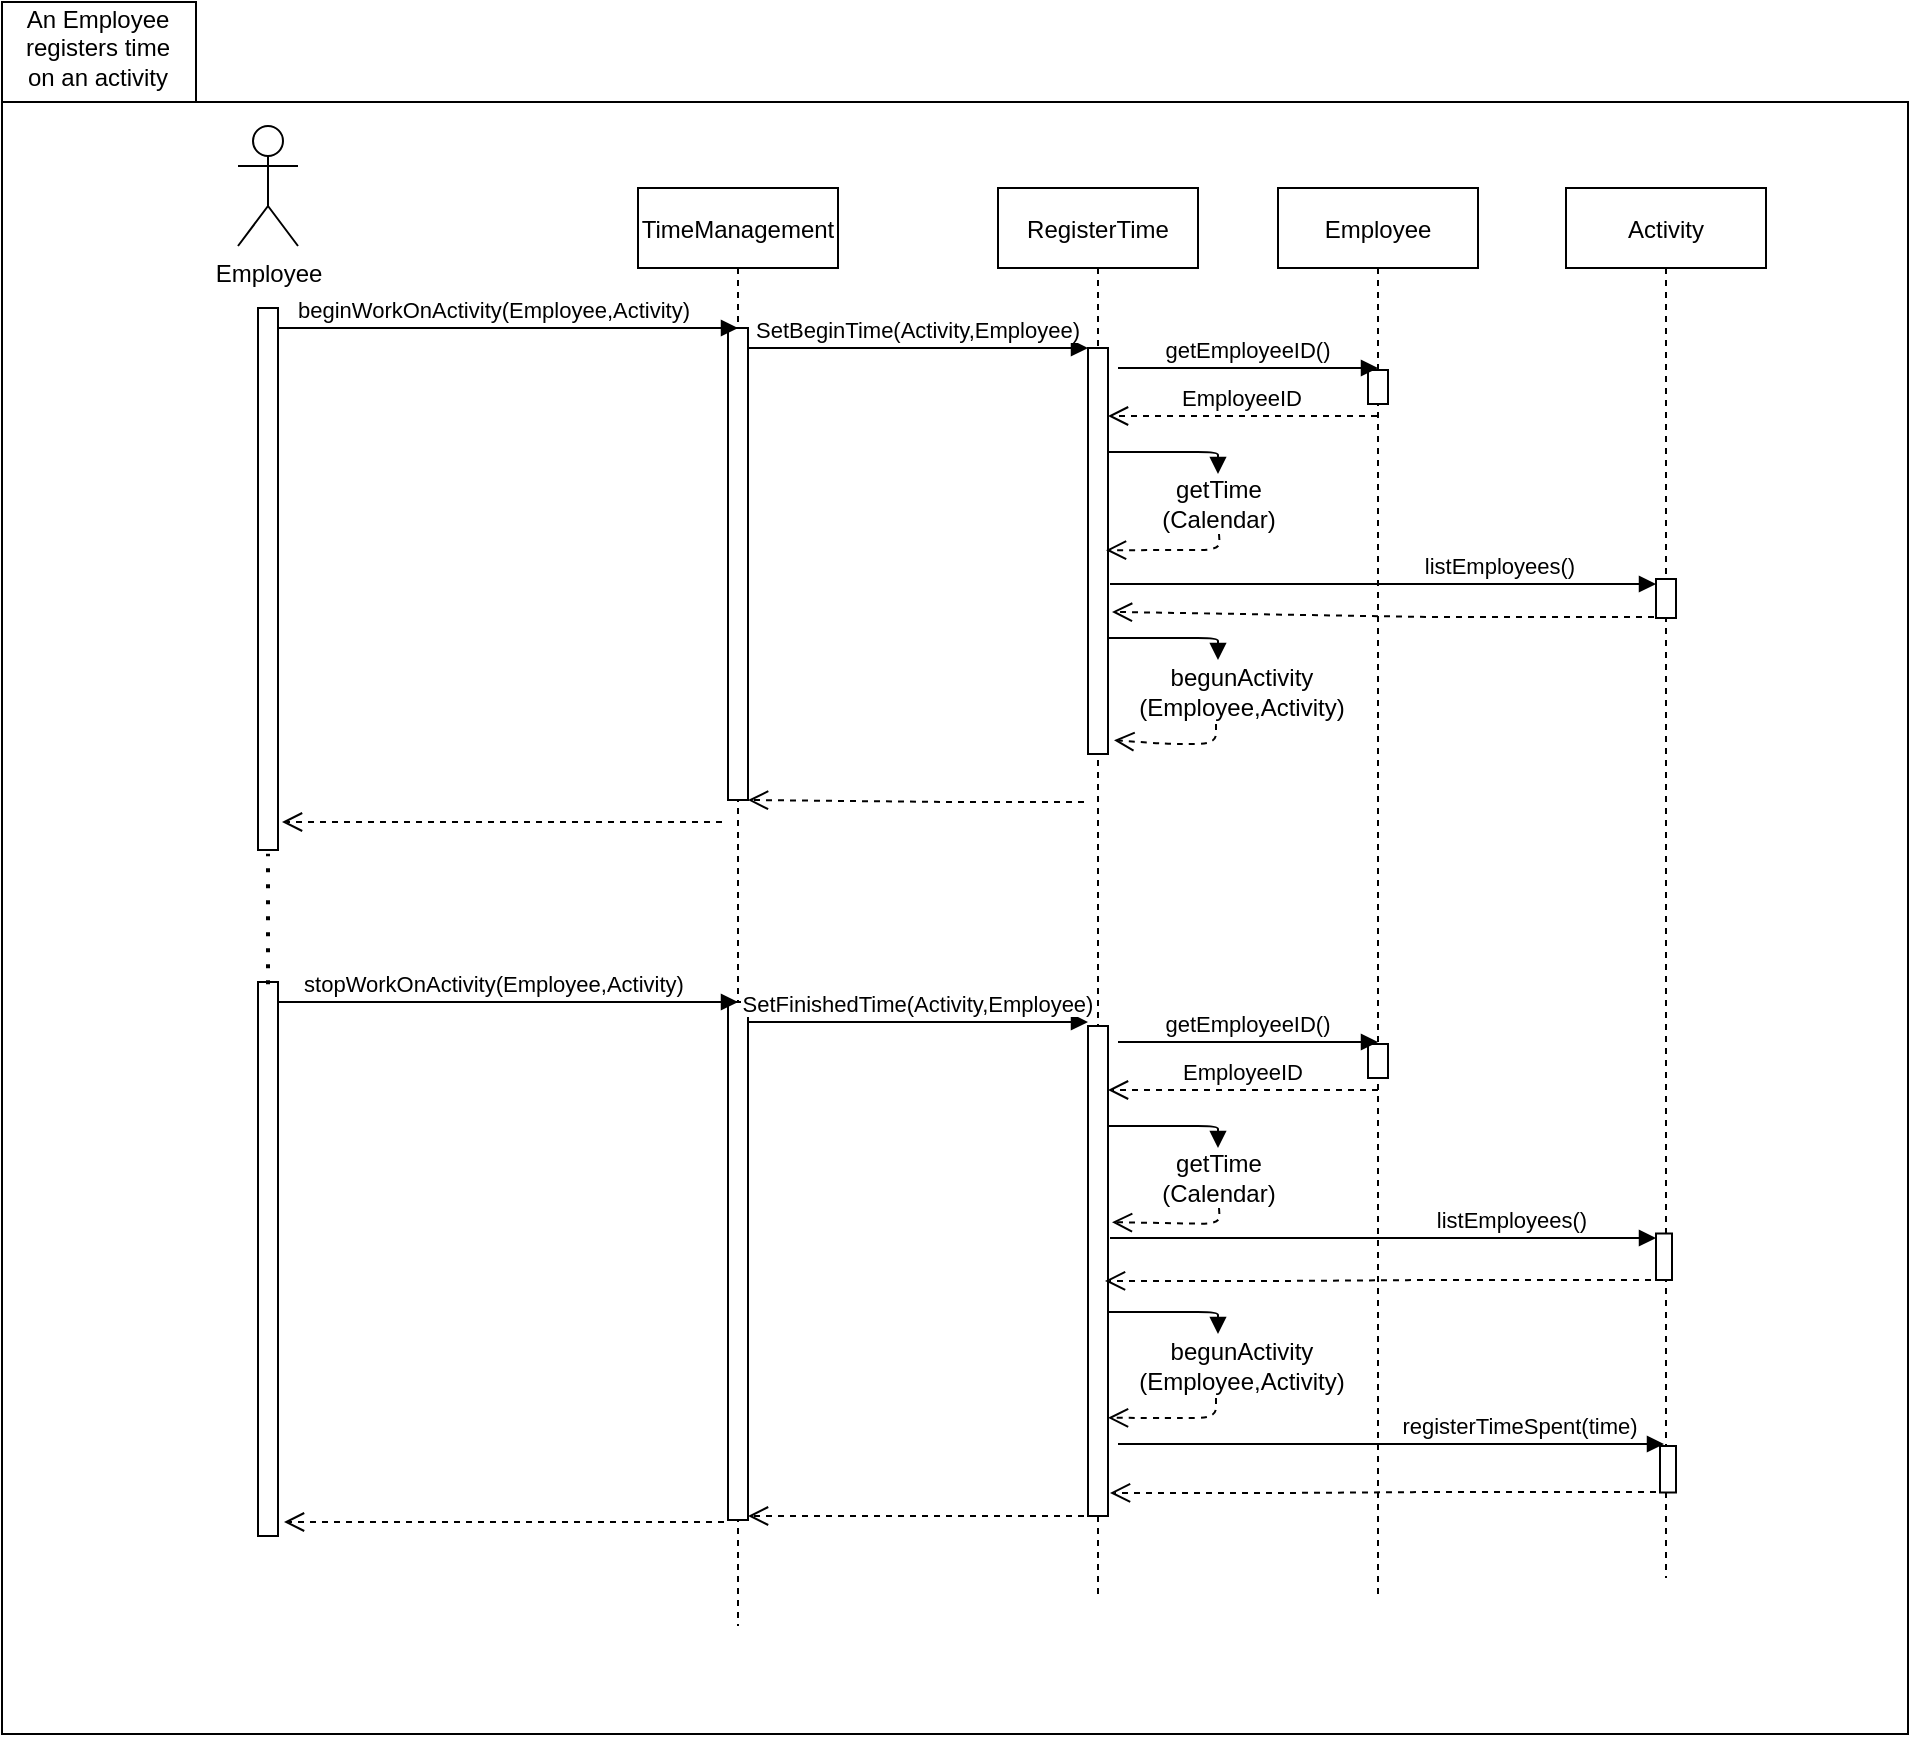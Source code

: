 <mxfile version="14.4.9" type="github">
  <diagram id="kgpKYQtTHZ0yAKxKKP6v" name="Page-1">
    <mxGraphModel dx="1980" dy="1279" grid="0" gridSize="10" guides="1" tooltips="1" connect="1" arrows="1" fold="1" page="0" pageScale="1" pageWidth="850" pageHeight="1100" math="0" shadow="0">
      <root>
        <mxCell id="0" />
        <mxCell id="1" parent="0" />
        <mxCell id="GEfkpnBCydYt2Uem3Nhz-18" value="" style="shape=folder;fontStyle=1;spacingTop=10;tabWidth=97;tabHeight=50;tabPosition=left;html=1;" parent="1" vertex="1">
          <mxGeometry x="-198" y="-13" width="953" height="866" as="geometry" />
        </mxCell>
        <mxCell id="3nuBFxr9cyL0pnOWT2aG-1" value="TimeManagement" style="shape=umlLifeline;perimeter=lifelinePerimeter;container=1;collapsible=0;recursiveResize=0;rounded=0;shadow=0;strokeWidth=1;" parent="1" vertex="1">
          <mxGeometry x="120" y="80" width="100" height="719" as="geometry" />
        </mxCell>
        <mxCell id="3nuBFxr9cyL0pnOWT2aG-2" value="" style="points=[];perimeter=orthogonalPerimeter;rounded=0;shadow=0;strokeWidth=1;" parent="3nuBFxr9cyL0pnOWT2aG-1" vertex="1">
          <mxGeometry x="45" y="70" width="10" height="236" as="geometry" />
        </mxCell>
        <mxCell id="XJ2rWfy9zvPIhmqtdK8Y-41" value="" style="points=[];perimeter=orthogonalPerimeter;rounded=0;shadow=0;strokeWidth=1;" vertex="1" parent="3nuBFxr9cyL0pnOWT2aG-1">
          <mxGeometry x="45" y="407" width="10" height="259" as="geometry" />
        </mxCell>
        <mxCell id="3nuBFxr9cyL0pnOWT2aG-5" value="RegisterTime" style="shape=umlLifeline;perimeter=lifelinePerimeter;container=1;collapsible=0;recursiveResize=0;rounded=0;shadow=0;strokeWidth=1;" parent="1" vertex="1">
          <mxGeometry x="300" y="80" width="100" height="705" as="geometry" />
        </mxCell>
        <mxCell id="3nuBFxr9cyL0pnOWT2aG-6" value="" style="points=[];perimeter=orthogonalPerimeter;rounded=0;shadow=0;strokeWidth=1;" parent="3nuBFxr9cyL0pnOWT2aG-5" vertex="1">
          <mxGeometry x="45" y="80" width="10" height="203" as="geometry" />
        </mxCell>
        <mxCell id="XJ2rWfy9zvPIhmqtdK8Y-42" value="" style="points=[];perimeter=orthogonalPerimeter;rounded=0;shadow=0;strokeWidth=1;" vertex="1" parent="3nuBFxr9cyL0pnOWT2aG-5">
          <mxGeometry x="45" y="419" width="10" height="245" as="geometry" />
        </mxCell>
        <mxCell id="3nuBFxr9cyL0pnOWT2aG-7" value="" style="verticalAlign=bottom;endArrow=open;dashed=1;endSize=8;shadow=0;strokeWidth=1;" parent="1" target="3nuBFxr9cyL0pnOWT2aG-2" edge="1">
          <mxGeometry relative="1" as="geometry">
            <mxPoint x="275" y="236" as="targetPoint" />
            <mxPoint x="343" y="387" as="sourcePoint" />
            <Array as="points">
              <mxPoint x="276" y="387" />
            </Array>
          </mxGeometry>
        </mxCell>
        <mxCell id="3nuBFxr9cyL0pnOWT2aG-8" value="SetBeginTime(Activity,Employee)" style="verticalAlign=bottom;endArrow=block;entryX=0;entryY=0;shadow=0;strokeWidth=1;" parent="1" source="3nuBFxr9cyL0pnOWT2aG-2" target="3nuBFxr9cyL0pnOWT2aG-6" edge="1">
          <mxGeometry relative="1" as="geometry">
            <mxPoint x="275" y="160" as="sourcePoint" />
          </mxGeometry>
        </mxCell>
        <mxCell id="GEfkpnBCydYt2Uem3Nhz-1" value="Employee" style="shape=umlLifeline;perimeter=lifelinePerimeter;container=1;collapsible=0;recursiveResize=0;rounded=0;shadow=0;strokeWidth=1;" parent="1" vertex="1">
          <mxGeometry x="440" y="80" width="100" height="705" as="geometry" />
        </mxCell>
        <mxCell id="GEfkpnBCydYt2Uem3Nhz-2" value="" style="points=[];perimeter=orthogonalPerimeter;rounded=0;shadow=0;strokeWidth=1;" parent="GEfkpnBCydYt2Uem3Nhz-1" vertex="1">
          <mxGeometry x="45" y="91" width="10" height="17" as="geometry" />
        </mxCell>
        <mxCell id="XJ2rWfy9zvPIhmqtdK8Y-43" value="" style="points=[];perimeter=orthogonalPerimeter;rounded=0;shadow=0;strokeWidth=1;" vertex="1" parent="GEfkpnBCydYt2Uem3Nhz-1">
          <mxGeometry x="45" y="428" width="10" height="17" as="geometry" />
        </mxCell>
        <mxCell id="GEfkpnBCydYt2Uem3Nhz-9" value="beginWorkOnActivity(Employee,Activity)" style="verticalAlign=bottom;endArrow=block;entryX=0;entryY=0;shadow=0;strokeWidth=1;" parent="1" edge="1">
          <mxGeometry x="-0.059" relative="1" as="geometry">
            <mxPoint x="-60" y="150" as="sourcePoint" />
            <mxPoint x="170" y="150.0" as="targetPoint" />
            <mxPoint as="offset" />
          </mxGeometry>
        </mxCell>
        <mxCell id="GEfkpnBCydYt2Uem3Nhz-11" value="getEmployeeID()" style="verticalAlign=bottom;endArrow=block;shadow=0;strokeWidth=1;" parent="1" edge="1">
          <mxGeometry relative="1" as="geometry">
            <mxPoint x="360" y="170.0" as="sourcePoint" />
            <mxPoint x="490" y="170" as="targetPoint" />
          </mxGeometry>
        </mxCell>
        <mxCell id="GEfkpnBCydYt2Uem3Nhz-12" value="EmployeeID" style="verticalAlign=bottom;endArrow=open;dashed=1;endSize=8;shadow=0;strokeWidth=1;" parent="1" edge="1" target="3nuBFxr9cyL0pnOWT2aG-6" source="GEfkpnBCydYt2Uem3Nhz-1">
          <mxGeometry relative="1" as="geometry">
            <mxPoint x="360" y="210" as="targetPoint" />
            <mxPoint x="490" y="210.0" as="sourcePoint" />
            <Array as="points">
              <mxPoint x="462" y="194" />
              <mxPoint x="378" y="194" />
            </Array>
          </mxGeometry>
        </mxCell>
        <mxCell id="GEfkpnBCydYt2Uem3Nhz-13" value="Employee" style="shape=umlActor;verticalLabelPosition=bottom;verticalAlign=top;html=1;outlineConnect=0;" parent="1" vertex="1">
          <mxGeometry x="-80" y="49" width="30" height="60" as="geometry" />
        </mxCell>
        <mxCell id="GEfkpnBCydYt2Uem3Nhz-16" value="" style="points=[];perimeter=orthogonalPerimeter;rounded=0;shadow=0;strokeWidth=1;" parent="1" vertex="1">
          <mxGeometry x="-70" y="140" width="10" height="271" as="geometry" />
        </mxCell>
        <mxCell id="GEfkpnBCydYt2Uem3Nhz-17" value="" style="verticalAlign=bottom;endArrow=open;dashed=1;endSize=8;exitX=0;exitY=0.95;shadow=0;strokeWidth=1;" parent="1" edge="1">
          <mxGeometry relative="1" as="geometry">
            <mxPoint x="-58" y="397" as="targetPoint" />
            <mxPoint x="162" y="397.0" as="sourcePoint" />
          </mxGeometry>
        </mxCell>
        <mxCell id="GEfkpnBCydYt2Uem3Nhz-19" value="An Employee registers time on an activity" style="text;html=1;strokeColor=none;fillColor=none;align=center;verticalAlign=middle;whiteSpace=wrap;rounded=0;" parent="1" vertex="1">
          <mxGeometry x="-190" width="80" height="20" as="geometry" />
        </mxCell>
        <mxCell id="GEfkpnBCydYt2Uem3Nhz-24" value="" style="verticalAlign=bottom;endArrow=block;shadow=0;strokeWidth=1;" parent="1" edge="1">
          <mxGeometry relative="1" as="geometry">
            <mxPoint x="355" y="212" as="sourcePoint" />
            <mxPoint x="410" y="223" as="targetPoint" />
            <Array as="points">
              <mxPoint x="410" y="212" />
            </Array>
          </mxGeometry>
        </mxCell>
        <mxCell id="XJ2rWfy9zvPIhmqtdK8Y-1" value="Activity" style="shape=umlLifeline;perimeter=lifelinePerimeter;container=1;collapsible=0;recursiveResize=0;rounded=0;shadow=0;strokeWidth=1;" vertex="1" parent="1">
          <mxGeometry x="584" y="80" width="100" height="695" as="geometry" />
        </mxCell>
        <mxCell id="XJ2rWfy9zvPIhmqtdK8Y-2" value="" style="points=[];perimeter=orthogonalPerimeter;rounded=0;shadow=0;strokeWidth=1;" vertex="1" parent="XJ2rWfy9zvPIhmqtdK8Y-1">
          <mxGeometry x="45" y="195.5" width="10" height="19.5" as="geometry" />
        </mxCell>
        <mxCell id="XJ2rWfy9zvPIhmqtdK8Y-44" value="" style="points=[];perimeter=orthogonalPerimeter;rounded=0;shadow=0;strokeWidth=1;" vertex="1" parent="XJ2rWfy9zvPIhmqtdK8Y-1">
          <mxGeometry x="45" y="522.75" width="8" height="23.25" as="geometry" />
        </mxCell>
        <mxCell id="XJ2rWfy9zvPIhmqtdK8Y-45" value="" style="points=[];perimeter=orthogonalPerimeter;rounded=0;shadow=0;strokeWidth=1;" vertex="1" parent="XJ2rWfy9zvPIhmqtdK8Y-1">
          <mxGeometry x="47" y="629" width="8" height="23.25" as="geometry" />
        </mxCell>
        <mxCell id="XJ2rWfy9zvPIhmqtdK8Y-5" value="" style="verticalAlign=bottom;endArrow=open;dashed=1;endSize=8;exitX=0.5;exitY=1;shadow=0;strokeWidth=1;exitDx=0;exitDy=0;entryX=0.9;entryY=0.498;entryDx=0;entryDy=0;entryPerimeter=0;" edge="1" parent="1" source="GEfkpnBCydYt2Uem3Nhz-26" target="3nuBFxr9cyL0pnOWT2aG-6">
          <mxGeometry relative="1" as="geometry">
            <mxPoint x="355" y="266" as="targetPoint" />
            <mxPoint x="490" y="266" as="sourcePoint" />
            <Array as="points">
              <mxPoint x="411" y="261" />
            </Array>
          </mxGeometry>
        </mxCell>
        <mxCell id="GEfkpnBCydYt2Uem3Nhz-26" value="getTime (Calendar)" style="text;html=1;strokeColor=none;fillColor=none;align=center;verticalAlign=middle;whiteSpace=wrap;rounded=0;" parent="1" vertex="1">
          <mxGeometry x="369" y="222" width="83" height="31" as="geometry" />
        </mxCell>
        <mxCell id="XJ2rWfy9zvPIhmqtdK8Y-6" value="listEmployees()" style="verticalAlign=bottom;endArrow=block;shadow=0;strokeWidth=1;" edge="1" parent="1" target="XJ2rWfy9zvPIhmqtdK8Y-2">
          <mxGeometry x="0.429" relative="1" as="geometry">
            <mxPoint x="356" y="278" as="sourcePoint" />
            <mxPoint x="486" y="278" as="targetPoint" />
            <mxPoint as="offset" />
          </mxGeometry>
        </mxCell>
        <mxCell id="XJ2rWfy9zvPIhmqtdK8Y-7" value="" style="verticalAlign=bottom;endArrow=open;dashed=1;endSize=8;exitX=0.5;exitY=0.38;shadow=0;strokeWidth=1;exitDx=0;exitDy=0;exitPerimeter=0;entryX=1.2;entryY=0.65;entryDx=0;entryDy=0;entryPerimeter=0;" edge="1" parent="1" target="3nuBFxr9cyL0pnOWT2aG-6">
          <mxGeometry x="-0.429" relative="1" as="geometry">
            <mxPoint x="361" y="295" as="targetPoint" />
            <mxPoint x="628" y="294.5" as="sourcePoint" />
            <Array as="points">
              <mxPoint x="600" y="294.5" />
              <mxPoint x="516" y="294.5" />
            </Array>
            <mxPoint as="offset" />
          </mxGeometry>
        </mxCell>
        <mxCell id="XJ2rWfy9zvPIhmqtdK8Y-15" value="" style="verticalAlign=bottom;endArrow=block;shadow=0;strokeWidth=1;" edge="1" parent="1">
          <mxGeometry relative="1" as="geometry">
            <mxPoint x="355" y="305" as="sourcePoint" />
            <mxPoint x="410" y="316" as="targetPoint" />
            <Array as="points">
              <mxPoint x="410" y="305" />
            </Array>
          </mxGeometry>
        </mxCell>
        <mxCell id="XJ2rWfy9zvPIhmqtdK8Y-16" value="" style="verticalAlign=bottom;endArrow=open;dashed=1;endSize=8;shadow=0;strokeWidth=1;entryX=1.3;entryY=0.966;entryDx=0;entryDy=0;entryPerimeter=0;" edge="1" parent="1" target="3nuBFxr9cyL0pnOWT2aG-6">
          <mxGeometry relative="1" as="geometry">
            <mxPoint x="377" y="280.092" as="targetPoint" />
            <mxPoint x="409" y="348" as="sourcePoint" />
            <Array as="points">
              <mxPoint x="409" y="358" />
              <mxPoint x="385" y="358" />
            </Array>
          </mxGeometry>
        </mxCell>
        <mxCell id="XJ2rWfy9zvPIhmqtdK8Y-17" value="&lt;div&gt;begunActivity&lt;/div&gt;&lt;div&gt;(Employee,Activity)&lt;/div&gt;" style="text;html=1;strokeColor=none;fillColor=none;align=center;verticalAlign=middle;whiteSpace=wrap;rounded=0;" vertex="1" parent="1">
          <mxGeometry x="369" y="316" width="106" height="31" as="geometry" />
        </mxCell>
        <mxCell id="XJ2rWfy9zvPIhmqtdK8Y-22" value="" style="verticalAlign=bottom;endArrow=open;dashed=1;endSize=8;shadow=0;strokeWidth=1;" edge="1" parent="1">
          <mxGeometry relative="1" as="geometry">
            <mxPoint x="175" y="744" as="targetPoint" />
            <mxPoint x="343" y="744" as="sourcePoint" />
            <Array as="points" />
          </mxGeometry>
        </mxCell>
        <mxCell id="XJ2rWfy9zvPIhmqtdK8Y-23" value="SetFinishedTime(Activity,Employee)" style="verticalAlign=bottom;endArrow=block;entryX=0;entryY=0;shadow=0;strokeWidth=1;" edge="1" parent="1">
          <mxGeometry relative="1" as="geometry">
            <mxPoint x="175" y="497.0" as="sourcePoint" />
            <mxPoint x="345" y="497.0" as="targetPoint" />
          </mxGeometry>
        </mxCell>
        <mxCell id="XJ2rWfy9zvPIhmqtdK8Y-26" value="stopWorkOnActivity(Employee,Activity)" style="verticalAlign=bottom;endArrow=block;entryX=0;entryY=0;shadow=0;strokeWidth=1;" edge="1" parent="1">
          <mxGeometry x="-0.059" relative="1" as="geometry">
            <mxPoint x="-60" y="487" as="sourcePoint" />
            <mxPoint x="170" y="487" as="targetPoint" />
            <mxPoint as="offset" />
          </mxGeometry>
        </mxCell>
        <mxCell id="XJ2rWfy9zvPIhmqtdK8Y-27" value="getEmployeeID()" style="verticalAlign=bottom;endArrow=block;shadow=0;strokeWidth=1;" edge="1" parent="1">
          <mxGeometry relative="1" as="geometry">
            <mxPoint x="360" y="507" as="sourcePoint" />
            <mxPoint x="490" y="507" as="targetPoint" />
          </mxGeometry>
        </mxCell>
        <mxCell id="XJ2rWfy9zvPIhmqtdK8Y-28" value="EmployeeID" style="verticalAlign=bottom;endArrow=open;dashed=1;endSize=8;exitX=0.5;exitY=0.38;shadow=0;strokeWidth=1;exitDx=0;exitDy=0;exitPerimeter=0;" edge="1" parent="1">
          <mxGeometry relative="1" as="geometry">
            <mxPoint x="355" y="531" as="targetPoint" />
            <mxPoint x="490" y="531" as="sourcePoint" />
            <Array as="points">
              <mxPoint x="462" y="531" />
              <mxPoint x="378" y="531" />
            </Array>
          </mxGeometry>
        </mxCell>
        <mxCell id="XJ2rWfy9zvPIhmqtdK8Y-29" value="" style="points=[];perimeter=orthogonalPerimeter;rounded=0;shadow=0;strokeWidth=1;" vertex="1" parent="1">
          <mxGeometry x="-70" y="477" width="10" height="277" as="geometry" />
        </mxCell>
        <mxCell id="XJ2rWfy9zvPIhmqtdK8Y-30" value="" style="verticalAlign=bottom;endArrow=open;dashed=1;endSize=8;exitX=0;exitY=0.95;shadow=0;strokeWidth=1;" edge="1" parent="1">
          <mxGeometry relative="1" as="geometry">
            <mxPoint x="-57" y="747" as="targetPoint" />
            <mxPoint x="163" y="747.0" as="sourcePoint" />
          </mxGeometry>
        </mxCell>
        <mxCell id="XJ2rWfy9zvPIhmqtdK8Y-31" value="" style="verticalAlign=bottom;endArrow=block;shadow=0;strokeWidth=1;" edge="1" parent="1">
          <mxGeometry relative="1" as="geometry">
            <mxPoint x="355" y="549" as="sourcePoint" />
            <mxPoint x="410" y="560" as="targetPoint" />
            <Array as="points">
              <mxPoint x="410" y="549" />
            </Array>
          </mxGeometry>
        </mxCell>
        <mxCell id="XJ2rWfy9zvPIhmqtdK8Y-34" value="" style="verticalAlign=bottom;endArrow=open;dashed=1;endSize=8;exitX=0.5;exitY=1;shadow=0;strokeWidth=1;exitDx=0;exitDy=0;entryX=1.2;entryY=0.439;entryDx=0;entryDy=0;entryPerimeter=0;" edge="1" parent="1" source="XJ2rWfy9zvPIhmqtdK8Y-35">
          <mxGeometry relative="1" as="geometry">
            <mxPoint x="357" y="597.092" as="targetPoint" />
            <mxPoint x="490" y="603" as="sourcePoint" />
            <Array as="points">
              <mxPoint x="411" y="598" />
            </Array>
          </mxGeometry>
        </mxCell>
        <mxCell id="XJ2rWfy9zvPIhmqtdK8Y-35" value="getTime (Calendar)" style="text;html=1;strokeColor=none;fillColor=none;align=center;verticalAlign=middle;whiteSpace=wrap;rounded=0;" vertex="1" parent="1">
          <mxGeometry x="369" y="559" width="83" height="31" as="geometry" />
        </mxCell>
        <mxCell id="XJ2rWfy9zvPIhmqtdK8Y-36" value="listEmployees()" style="verticalAlign=bottom;endArrow=block;shadow=0;strokeWidth=1;" edge="1" parent="1">
          <mxGeometry x="0.472" relative="1" as="geometry">
            <mxPoint x="356" y="605" as="sourcePoint" />
            <mxPoint x="629" y="605" as="targetPoint" />
            <mxPoint as="offset" />
          </mxGeometry>
        </mxCell>
        <mxCell id="XJ2rWfy9zvPIhmqtdK8Y-37" value="" style="verticalAlign=bottom;endArrow=open;dashed=1;endSize=8;exitX=0.5;exitY=0.38;shadow=0;strokeWidth=1;exitDx=0;exitDy=0;exitPerimeter=0;entryX=1;entryY=0.592;entryDx=0;entryDy=0;entryPerimeter=0;" edge="1" parent="1">
          <mxGeometry x="-0.429" relative="1" as="geometry">
            <mxPoint x="353.5" y="626.476" as="targetPoint" />
            <mxPoint x="626.5" y="626" as="sourcePoint" />
            <Array as="points">
              <mxPoint x="598.5" y="626" />
              <mxPoint x="514.5" y="626" />
              <mxPoint x="439.5" y="626.5" />
            </Array>
            <mxPoint as="offset" />
          </mxGeometry>
        </mxCell>
        <mxCell id="XJ2rWfy9zvPIhmqtdK8Y-38" value="" style="verticalAlign=bottom;endArrow=block;shadow=0;strokeWidth=1;" edge="1" parent="1">
          <mxGeometry relative="1" as="geometry">
            <mxPoint x="355" y="642" as="sourcePoint" />
            <mxPoint x="410" y="653" as="targetPoint" />
            <Array as="points">
              <mxPoint x="410" y="642" />
            </Array>
          </mxGeometry>
        </mxCell>
        <mxCell id="XJ2rWfy9zvPIhmqtdK8Y-39" value="" style="verticalAlign=bottom;endArrow=open;dashed=1;endSize=8;shadow=0;strokeWidth=1;entryX=1;entryY=0.868;entryDx=0;entryDy=0;entryPerimeter=0;" edge="1" parent="1">
          <mxGeometry relative="1" as="geometry">
            <mxPoint x="355" y="694.904" as="targetPoint" />
            <mxPoint x="409" y="685" as="sourcePoint" />
            <Array as="points">
              <mxPoint x="409" y="695" />
              <mxPoint x="385" y="695" />
            </Array>
          </mxGeometry>
        </mxCell>
        <mxCell id="XJ2rWfy9zvPIhmqtdK8Y-40" value="&lt;div&gt;begunActivity&lt;/div&gt;&lt;div&gt;(Employee,Activity)&lt;/div&gt;" style="text;html=1;strokeColor=none;fillColor=none;align=center;verticalAlign=middle;whiteSpace=wrap;rounded=0;" vertex="1" parent="1">
          <mxGeometry x="369" y="653" width="106" height="31" as="geometry" />
        </mxCell>
        <mxCell id="XJ2rWfy9zvPIhmqtdK8Y-46" value="registerTimeSpent(time)" style="verticalAlign=bottom;endArrow=block;shadow=0;strokeWidth=1;" edge="1" parent="1">
          <mxGeometry x="0.472" relative="1" as="geometry">
            <mxPoint x="360" y="708" as="sourcePoint" />
            <mxPoint x="633" y="708" as="targetPoint" />
            <mxPoint as="offset" />
          </mxGeometry>
        </mxCell>
        <mxCell id="XJ2rWfy9zvPIhmqtdK8Y-47" value="" style="endArrow=none;dashed=1;html=1;dashPattern=1 3;strokeWidth=2;entryX=0.5;entryY=1.007;entryDx=0;entryDy=0;entryPerimeter=0;exitX=0.5;exitY=0.004;exitDx=0;exitDy=0;exitPerimeter=0;" edge="1" parent="1" source="XJ2rWfy9zvPIhmqtdK8Y-29" target="GEfkpnBCydYt2Uem3Nhz-16">
          <mxGeometry width="50" height="50" relative="1" as="geometry">
            <mxPoint x="182" y="447" as="sourcePoint" />
            <mxPoint x="232" y="397" as="targetPoint" />
          </mxGeometry>
        </mxCell>
        <mxCell id="XJ2rWfy9zvPIhmqtdK8Y-48" value="" style="verticalAlign=bottom;endArrow=open;dashed=1;endSize=8;exitX=0.5;exitY=0.38;shadow=0;strokeWidth=1;exitDx=0;exitDy=0;exitPerimeter=0;entryX=1;entryY=0.592;entryDx=0;entryDy=0;entryPerimeter=0;" edge="1" parent="1">
          <mxGeometry x="-0.429" relative="1" as="geometry">
            <mxPoint x="356" y="732.476" as="targetPoint" />
            <mxPoint x="629" y="732" as="sourcePoint" />
            <Array as="points">
              <mxPoint x="601" y="732" />
              <mxPoint x="517" y="732" />
              <mxPoint x="442" y="732.5" />
            </Array>
            <mxPoint as="offset" />
          </mxGeometry>
        </mxCell>
      </root>
    </mxGraphModel>
  </diagram>
</mxfile>
